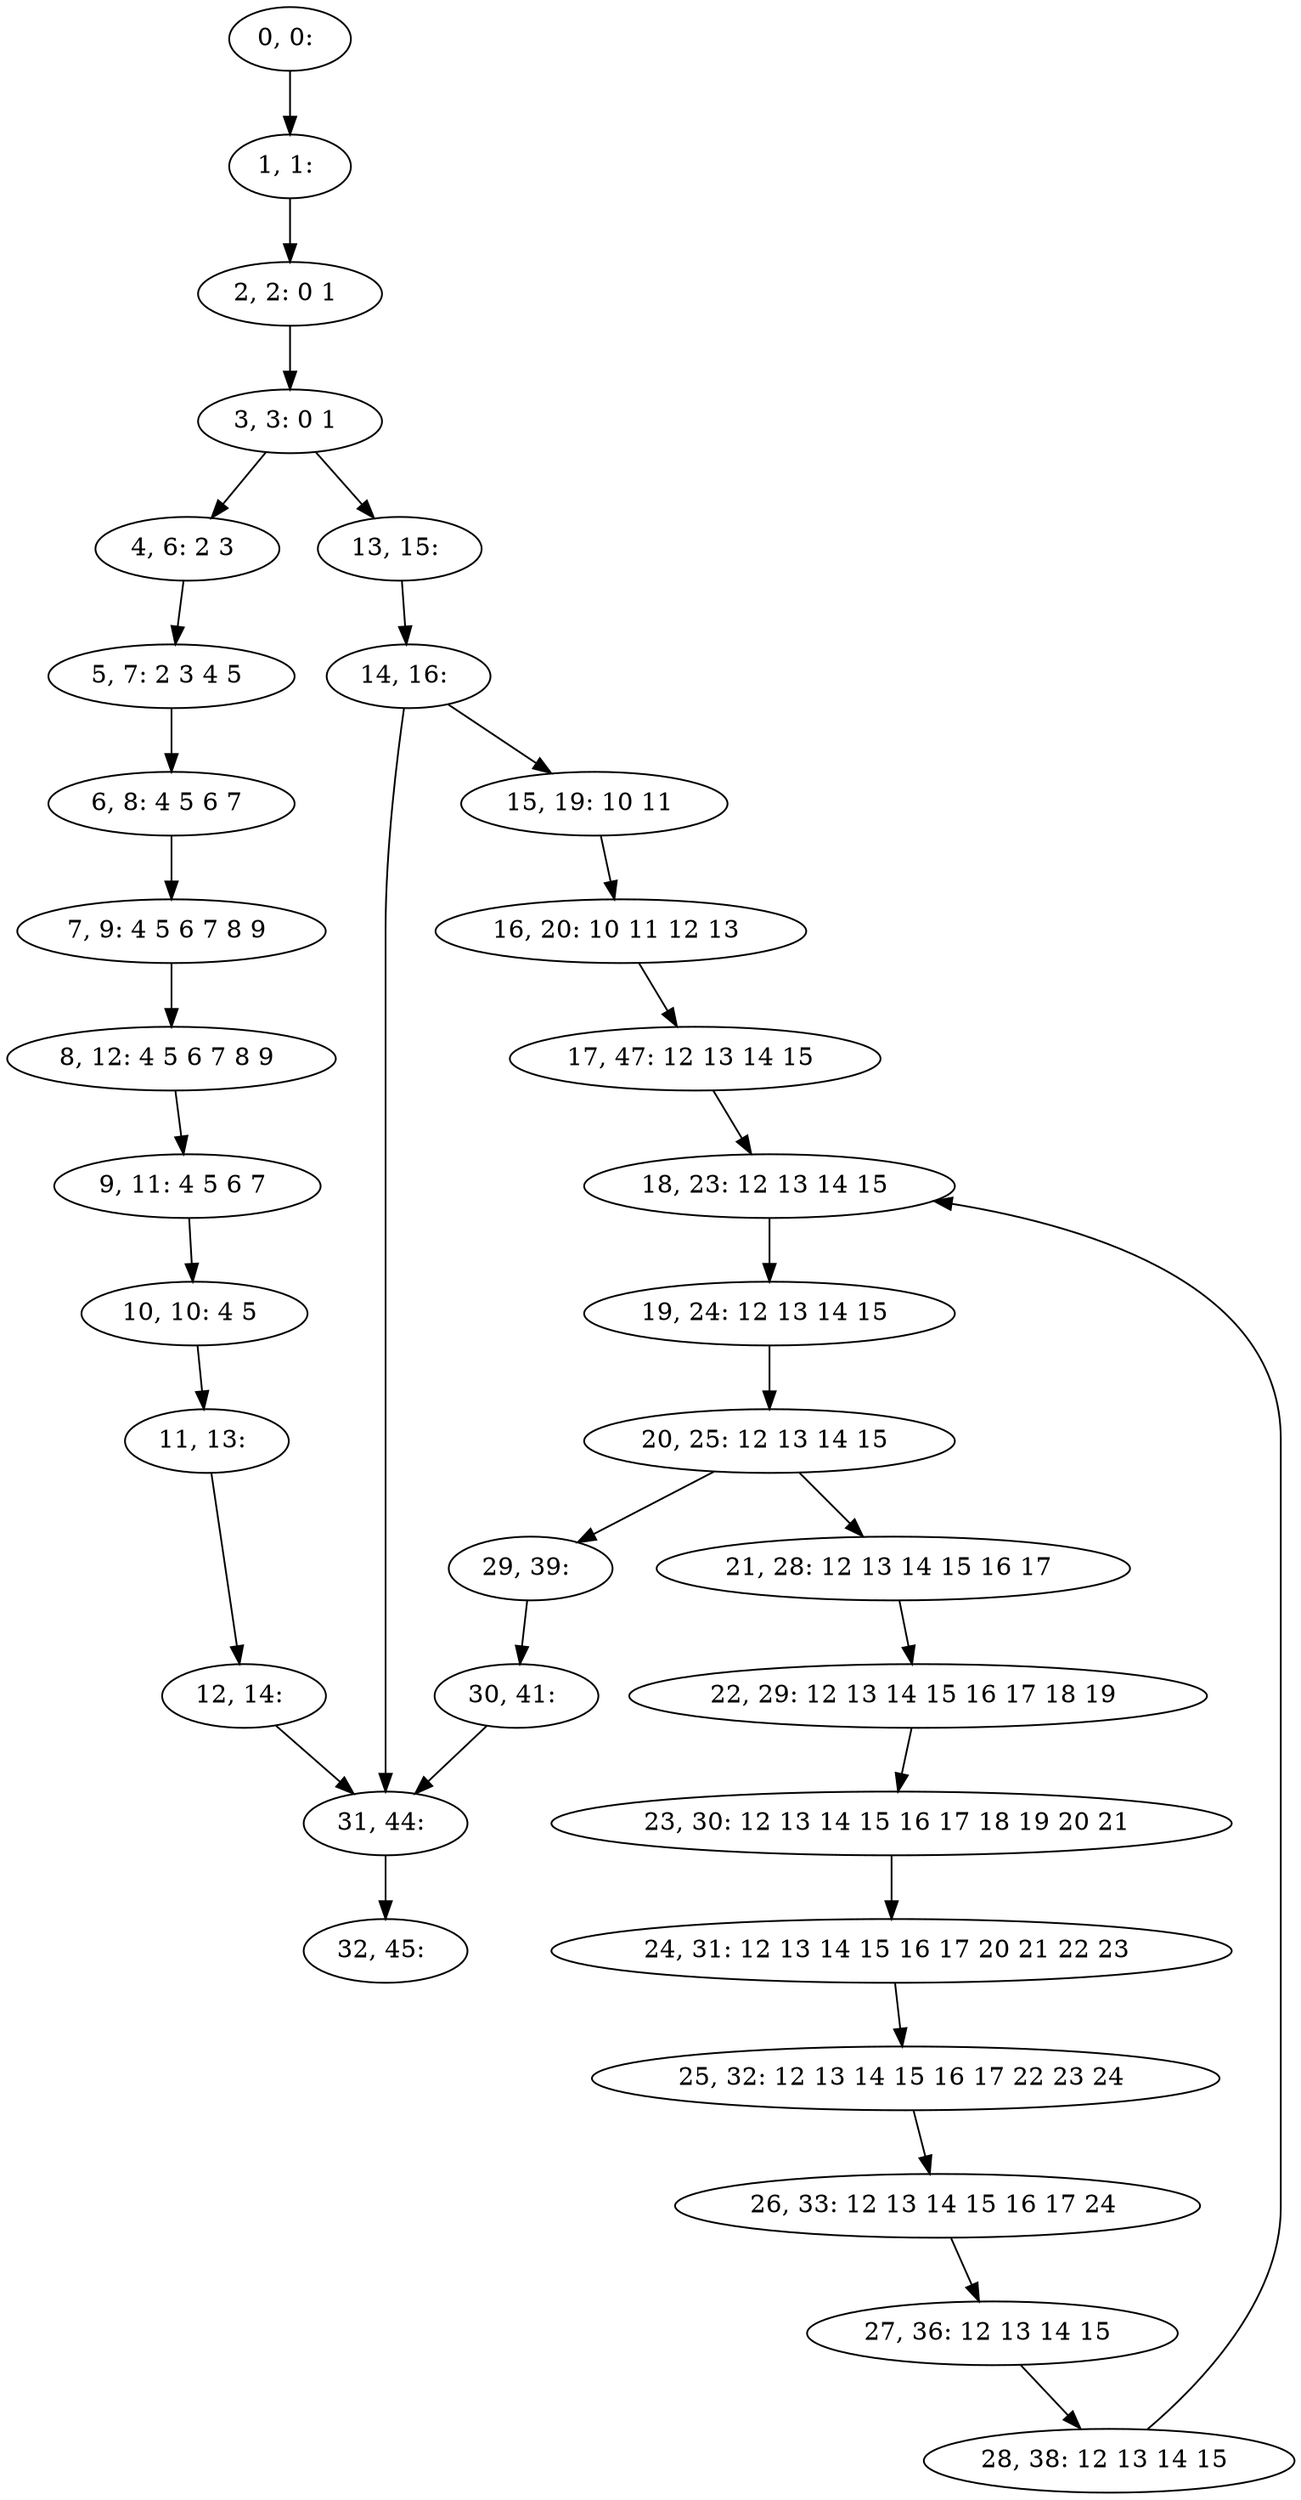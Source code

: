 digraph G {
0[label="0, 0: "];
1[label="1, 1: "];
2[label="2, 2: 0 1 "];
3[label="3, 3: 0 1 "];
4[label="4, 6: 2 3 "];
5[label="5, 7: 2 3 4 5 "];
6[label="6, 8: 4 5 6 7 "];
7[label="7, 9: 4 5 6 7 8 9 "];
8[label="8, 12: 4 5 6 7 8 9 "];
9[label="9, 11: 4 5 6 7 "];
10[label="10, 10: 4 5 "];
11[label="11, 13: "];
12[label="12, 14: "];
13[label="13, 15: "];
14[label="14, 16: "];
15[label="15, 19: 10 11 "];
16[label="16, 20: 10 11 12 13 "];
17[label="17, 47: 12 13 14 15 "];
18[label="18, 23: 12 13 14 15 "];
19[label="19, 24: 12 13 14 15 "];
20[label="20, 25: 12 13 14 15 "];
21[label="21, 28: 12 13 14 15 16 17 "];
22[label="22, 29: 12 13 14 15 16 17 18 19 "];
23[label="23, 30: 12 13 14 15 16 17 18 19 20 21 "];
24[label="24, 31: 12 13 14 15 16 17 20 21 22 23 "];
25[label="25, 32: 12 13 14 15 16 17 22 23 24 "];
26[label="26, 33: 12 13 14 15 16 17 24 "];
27[label="27, 36: 12 13 14 15 "];
28[label="28, 38: 12 13 14 15 "];
29[label="29, 39: "];
30[label="30, 41: "];
31[label="31, 44: "];
32[label="32, 45: "];
0->1 ;
1->2 ;
2->3 ;
3->4 ;
3->13 ;
4->5 ;
5->6 ;
6->7 ;
7->8 ;
8->9 ;
9->10 ;
10->11 ;
11->12 ;
12->31 ;
13->14 ;
14->15 ;
14->31 ;
15->16 ;
16->17 ;
17->18 ;
18->19 ;
19->20 ;
20->21 ;
20->29 ;
21->22 ;
22->23 ;
23->24 ;
24->25 ;
25->26 ;
26->27 ;
27->28 ;
28->18 ;
29->30 ;
30->31 ;
31->32 ;
}
